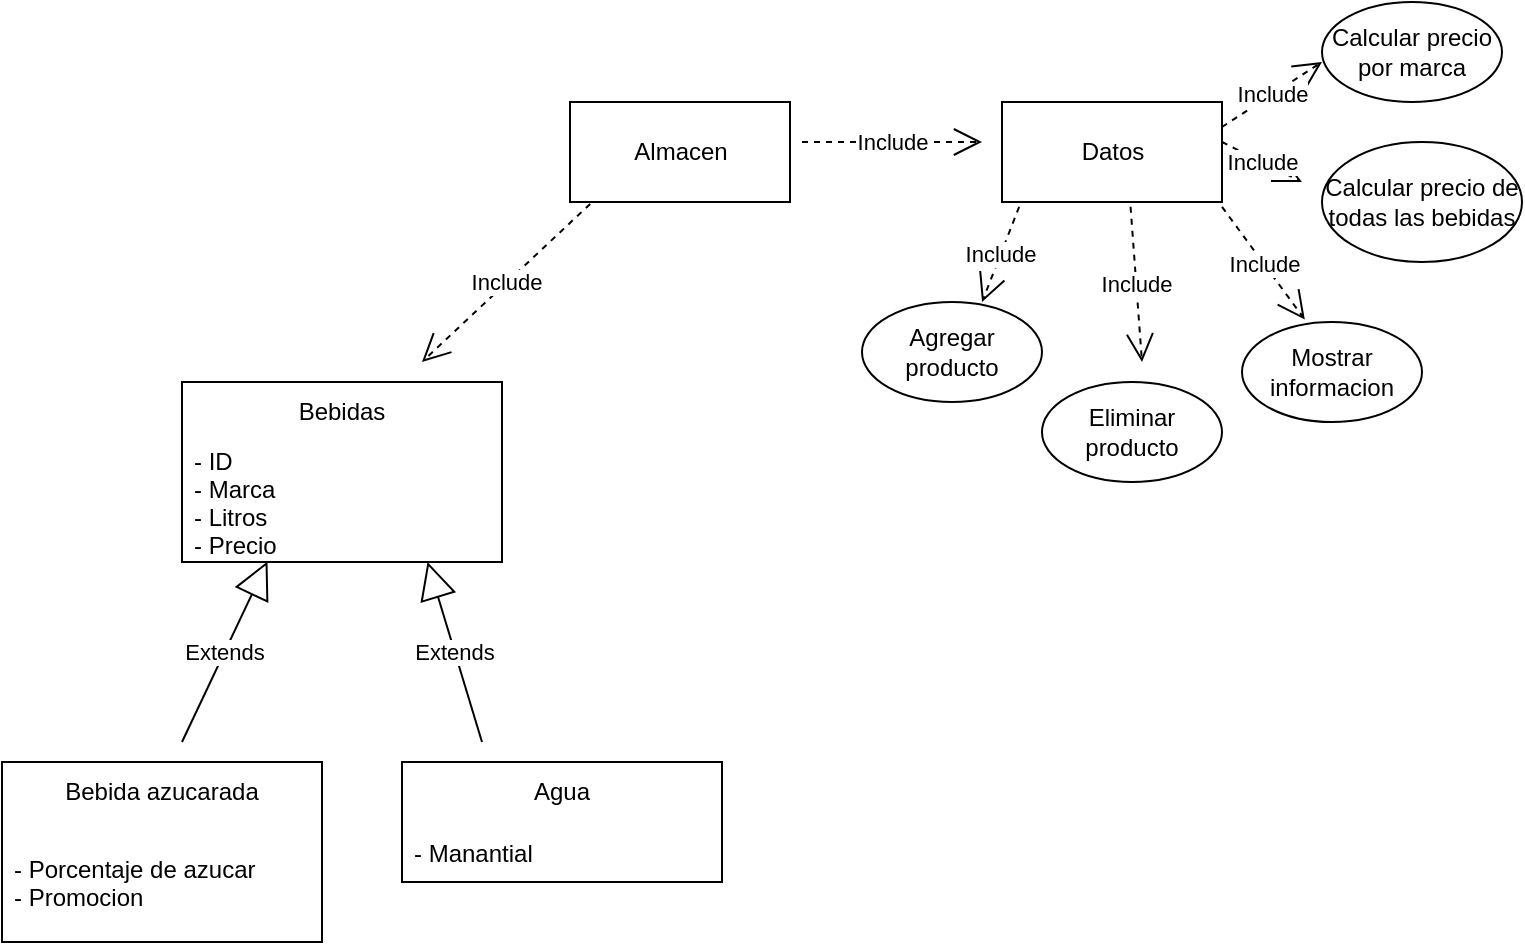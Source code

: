 <mxfile version="17.4.6" type="device"><diagram id="ac42BpX3KPPeLgyxqGSj" name="Page-1"><mxGraphModel dx="1185" dy="662" grid="1" gridSize="10" guides="1" tooltips="1" connect="1" arrows="1" fold="1" page="1" pageScale="1" pageWidth="827" pageHeight="1169" math="0" shadow="0"><root><mxCell id="0"/><mxCell id="1" parent="0"/><mxCell id="yi6me5PjZB5ob-y208V_-1" value="" style="rounded=0;whiteSpace=wrap;html=1;" vertex="1" parent="1"><mxGeometry x="110" y="210" width="160" height="90" as="geometry"/></mxCell><mxCell id="yi6me5PjZB5ob-y208V_-2" value="- ID&#10;- Marca&#10;- Litros&#10;- Precio" style="text;strokeColor=none;fillColor=none;align=left;verticalAlign=middle;spacingLeft=4;spacingRight=4;overflow=hidden;points=[[0,0.5],[1,0.5]];portConstraint=eastwest;rotatable=0;" vertex="1" parent="1"><mxGeometry x="110" y="240" width="90" height="60" as="geometry"/></mxCell><mxCell id="yi6me5PjZB5ob-y208V_-3" value="Bebidas" style="text;html=1;strokeColor=none;fillColor=none;align=center;verticalAlign=middle;whiteSpace=wrap;rounded=0;" vertex="1" parent="1"><mxGeometry x="160" y="210" width="60" height="30" as="geometry"/></mxCell><mxCell id="yi6me5PjZB5ob-y208V_-6" value="Include" style="endArrow=open;endSize=12;dashed=1;html=1;rounded=0;exitX=0.092;exitY=1.019;exitDx=0;exitDy=0;exitPerimeter=0;" edge="1" parent="1" source="yi6me5PjZB5ob-y208V_-16"><mxGeometry width="160" relative="1" as="geometry"><mxPoint x="304" y="190" as="sourcePoint"/><mxPoint x="230" y="200" as="targetPoint"/></mxGeometry></mxCell><mxCell id="yi6me5PjZB5ob-y208V_-7" value="" style="rounded=0;whiteSpace=wrap;html=1;" vertex="1" parent="1"><mxGeometry x="20" y="400" width="160" height="90" as="geometry"/></mxCell><mxCell id="yi6me5PjZB5ob-y208V_-8" value="Bebida azucarada" style="text;html=1;strokeColor=none;fillColor=none;align=center;verticalAlign=middle;whiteSpace=wrap;rounded=0;" vertex="1" parent="1"><mxGeometry x="45" y="400" width="110" height="30" as="geometry"/></mxCell><mxCell id="yi6me5PjZB5ob-y208V_-9" value="- Porcentaje de azucar&#10;- Promocion" style="text;strokeColor=none;fillColor=none;align=left;verticalAlign=middle;spacingLeft=4;spacingRight=4;overflow=hidden;points=[[0,0.5],[1,0.5]];portConstraint=eastwest;rotatable=0;" vertex="1" parent="1"><mxGeometry x="20" y="430" width="160" height="60" as="geometry"/></mxCell><mxCell id="yi6me5PjZB5ob-y208V_-11" value="" style="rounded=0;whiteSpace=wrap;html=1;" vertex="1" parent="1"><mxGeometry x="220" y="400" width="160" height="60" as="geometry"/></mxCell><mxCell id="yi6me5PjZB5ob-y208V_-12" value="Agua" style="text;html=1;strokeColor=none;fillColor=none;align=center;verticalAlign=middle;whiteSpace=wrap;rounded=0;" vertex="1" parent="1"><mxGeometry x="245" y="400" width="110" height="30" as="geometry"/></mxCell><mxCell id="yi6me5PjZB5ob-y208V_-13" value="- Manantial" style="text;strokeColor=none;fillColor=none;align=left;verticalAlign=middle;spacingLeft=4;spacingRight=4;overflow=hidden;points=[[0,0.5],[1,0.5]];portConstraint=eastwest;rotatable=0;" vertex="1" parent="1"><mxGeometry x="220" y="430" width="160" height="30" as="geometry"/></mxCell><mxCell id="yi6me5PjZB5ob-y208V_-16" value="Almacen" style="html=1;" vertex="1" parent="1"><mxGeometry x="304" y="70" width="110" height="50" as="geometry"/></mxCell><mxCell id="yi6me5PjZB5ob-y208V_-18" value="Datos" style="html=1;" vertex="1" parent="1"><mxGeometry x="520" y="70" width="110" height="50" as="geometry"/></mxCell><mxCell id="yi6me5PjZB5ob-y208V_-19" value="Extends" style="endArrow=block;endSize=16;endFill=0;html=1;rounded=0;entryX=0.475;entryY=0.995;entryDx=0;entryDy=0;entryPerimeter=0;" edge="1" parent="1" target="yi6me5PjZB5ob-y208V_-2"><mxGeometry width="160" relative="1" as="geometry"><mxPoint x="110" y="390" as="sourcePoint"/><mxPoint x="290" y="340" as="targetPoint"/></mxGeometry></mxCell><mxCell id="yi6me5PjZB5ob-y208V_-20" value="Extends" style="endArrow=block;endSize=16;endFill=0;html=1;rounded=0;entryX=0.475;entryY=0.995;entryDx=0;entryDy=0;entryPerimeter=0;" edge="1" parent="1"><mxGeometry width="160" relative="1" as="geometry"><mxPoint x="260" y="390" as="sourcePoint"/><mxPoint x="232.75" y="300.0" as="targetPoint"/></mxGeometry></mxCell><mxCell id="yi6me5PjZB5ob-y208V_-21" value="Include" style="endArrow=open;endSize=12;dashed=1;html=1;rounded=0;" edge="1" parent="1"><mxGeometry width="160" relative="1" as="geometry"><mxPoint x="420" y="90" as="sourcePoint"/><mxPoint x="510" y="90" as="targetPoint"/></mxGeometry></mxCell><mxCell id="yi6me5PjZB5ob-y208V_-22" value="Agregar producto" style="ellipse;whiteSpace=wrap;html=1;" vertex="1" parent="1"><mxGeometry x="450" y="170" width="90" height="50" as="geometry"/></mxCell><mxCell id="yi6me5PjZB5ob-y208V_-23" value="Eliminar producto" style="ellipse;whiteSpace=wrap;html=1;" vertex="1" parent="1"><mxGeometry x="540" y="210" width="90" height="50" as="geometry"/></mxCell><mxCell id="yi6me5PjZB5ob-y208V_-24" value="Calcular precio de todas las bebidas" style="ellipse;whiteSpace=wrap;html=1;" vertex="1" parent="1"><mxGeometry x="680" y="90" width="100" height="60" as="geometry"/></mxCell><mxCell id="yi6me5PjZB5ob-y208V_-25" value="Calcular precio por marca" style="ellipse;whiteSpace=wrap;html=1;" vertex="1" parent="1"><mxGeometry x="680" y="20" width="90" height="50" as="geometry"/></mxCell><mxCell id="yi6me5PjZB5ob-y208V_-26" value="Mostrar informacion" style="ellipse;whiteSpace=wrap;html=1;" vertex="1" parent="1"><mxGeometry x="640" y="180" width="90" height="50" as="geometry"/></mxCell><mxCell id="yi6me5PjZB5ob-y208V_-28" value="Include" style="endArrow=open;endSize=12;dashed=1;html=1;rounded=0;exitX=0.078;exitY=1.048;exitDx=0;exitDy=0;exitPerimeter=0;entryX=0.667;entryY=0;entryDx=0;entryDy=0;entryPerimeter=0;" edge="1" parent="1" source="yi6me5PjZB5ob-y208V_-18" target="yi6me5PjZB5ob-y208V_-22"><mxGeometry width="160" relative="1" as="geometry"><mxPoint x="510" y="140" as="sourcePoint"/><mxPoint x="520" y="160" as="targetPoint"/></mxGeometry></mxCell><mxCell id="yi6me5PjZB5ob-y208V_-29" value="Include" style="endArrow=open;endSize=12;dashed=1;html=1;rounded=0;exitX=0.078;exitY=1.048;exitDx=0;exitDy=0;exitPerimeter=0;" edge="1" parent="1"><mxGeometry width="160" relative="1" as="geometry"><mxPoint x="584.28" y="122.4" as="sourcePoint"/><mxPoint x="590" y="200" as="targetPoint"/></mxGeometry></mxCell><mxCell id="yi6me5PjZB5ob-y208V_-30" value="Include" style="endArrow=open;endSize=12;dashed=1;html=1;rounded=0;exitX=0.078;exitY=1.048;exitDx=0;exitDy=0;exitPerimeter=0;entryX=0.349;entryY=-0.024;entryDx=0;entryDy=0;entryPerimeter=0;" edge="1" parent="1" target="yi6me5PjZB5ob-y208V_-26"><mxGeometry width="160" relative="1" as="geometry"><mxPoint x="630.0" y="122.4" as="sourcePoint"/><mxPoint x="611.45" y="170" as="targetPoint"/></mxGeometry></mxCell><mxCell id="yi6me5PjZB5ob-y208V_-31" value="Include" style="endArrow=open;endSize=12;dashed=1;html=1;rounded=0;exitX=0.078;exitY=1.048;exitDx=0;exitDy=0;exitPerimeter=0;" edge="1" parent="1"><mxGeometry width="160" relative="1" as="geometry"><mxPoint x="630" y="90.0" as="sourcePoint"/><mxPoint x="670" y="110" as="targetPoint"/></mxGeometry></mxCell><mxCell id="yi6me5PjZB5ob-y208V_-32" value="Include" style="endArrow=open;endSize=12;dashed=1;html=1;rounded=0;exitX=1;exitY=0.25;exitDx=0;exitDy=0;entryX=0;entryY=0.6;entryDx=0;entryDy=0;entryPerimeter=0;" edge="1" parent="1" source="yi6me5PjZB5ob-y208V_-18" target="yi6me5PjZB5ob-y208V_-25"><mxGeometry width="160" relative="1" as="geometry"><mxPoint x="630" y="60" as="sourcePoint"/><mxPoint x="670" y="60" as="targetPoint"/></mxGeometry></mxCell></root></mxGraphModel></diagram></mxfile>
